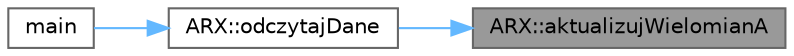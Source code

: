 digraph "ARX::aktualizujWielomianA"
{
 // LATEX_PDF_SIZE
  bgcolor="transparent";
  edge [fontname=Helvetica,fontsize=10,labelfontname=Helvetica,labelfontsize=10];
  node [fontname=Helvetica,fontsize=10,shape=box,height=0.2,width=0.4];
  rankdir="RL";
  Node1 [label="ARX::aktualizujWielomianA",height=0.2,width=0.4,color="gray40", fillcolor="grey60", style="filled", fontcolor="black",tooltip="Zmiana współczynników wielomianu A."];
  Node1 -> Node2 [dir="back",color="steelblue1",style="solid"];
  Node2 [label="ARX::odczytajDane",height=0.2,width=0.4,color="grey40", fillcolor="white", style="filled",URL="$class_a_r_x.html#a507465138d27f9beda85b7b94101e94b",tooltip="Metoda służy do odczytania parametrów obiektu ARX z pliku konfiguracyjnego (json)"];
  Node2 -> Node3 [dir="back",color="steelblue1",style="solid"];
  Node3 [label="main",height=0.2,width=0.4,color="grey40", fillcolor="white", style="filled",URL="$_obiekt_dyskretny_lab_8cpp.html#ae66f6b31b5ad750f1fe042a706a4e3d4",tooltip=" "];
}
